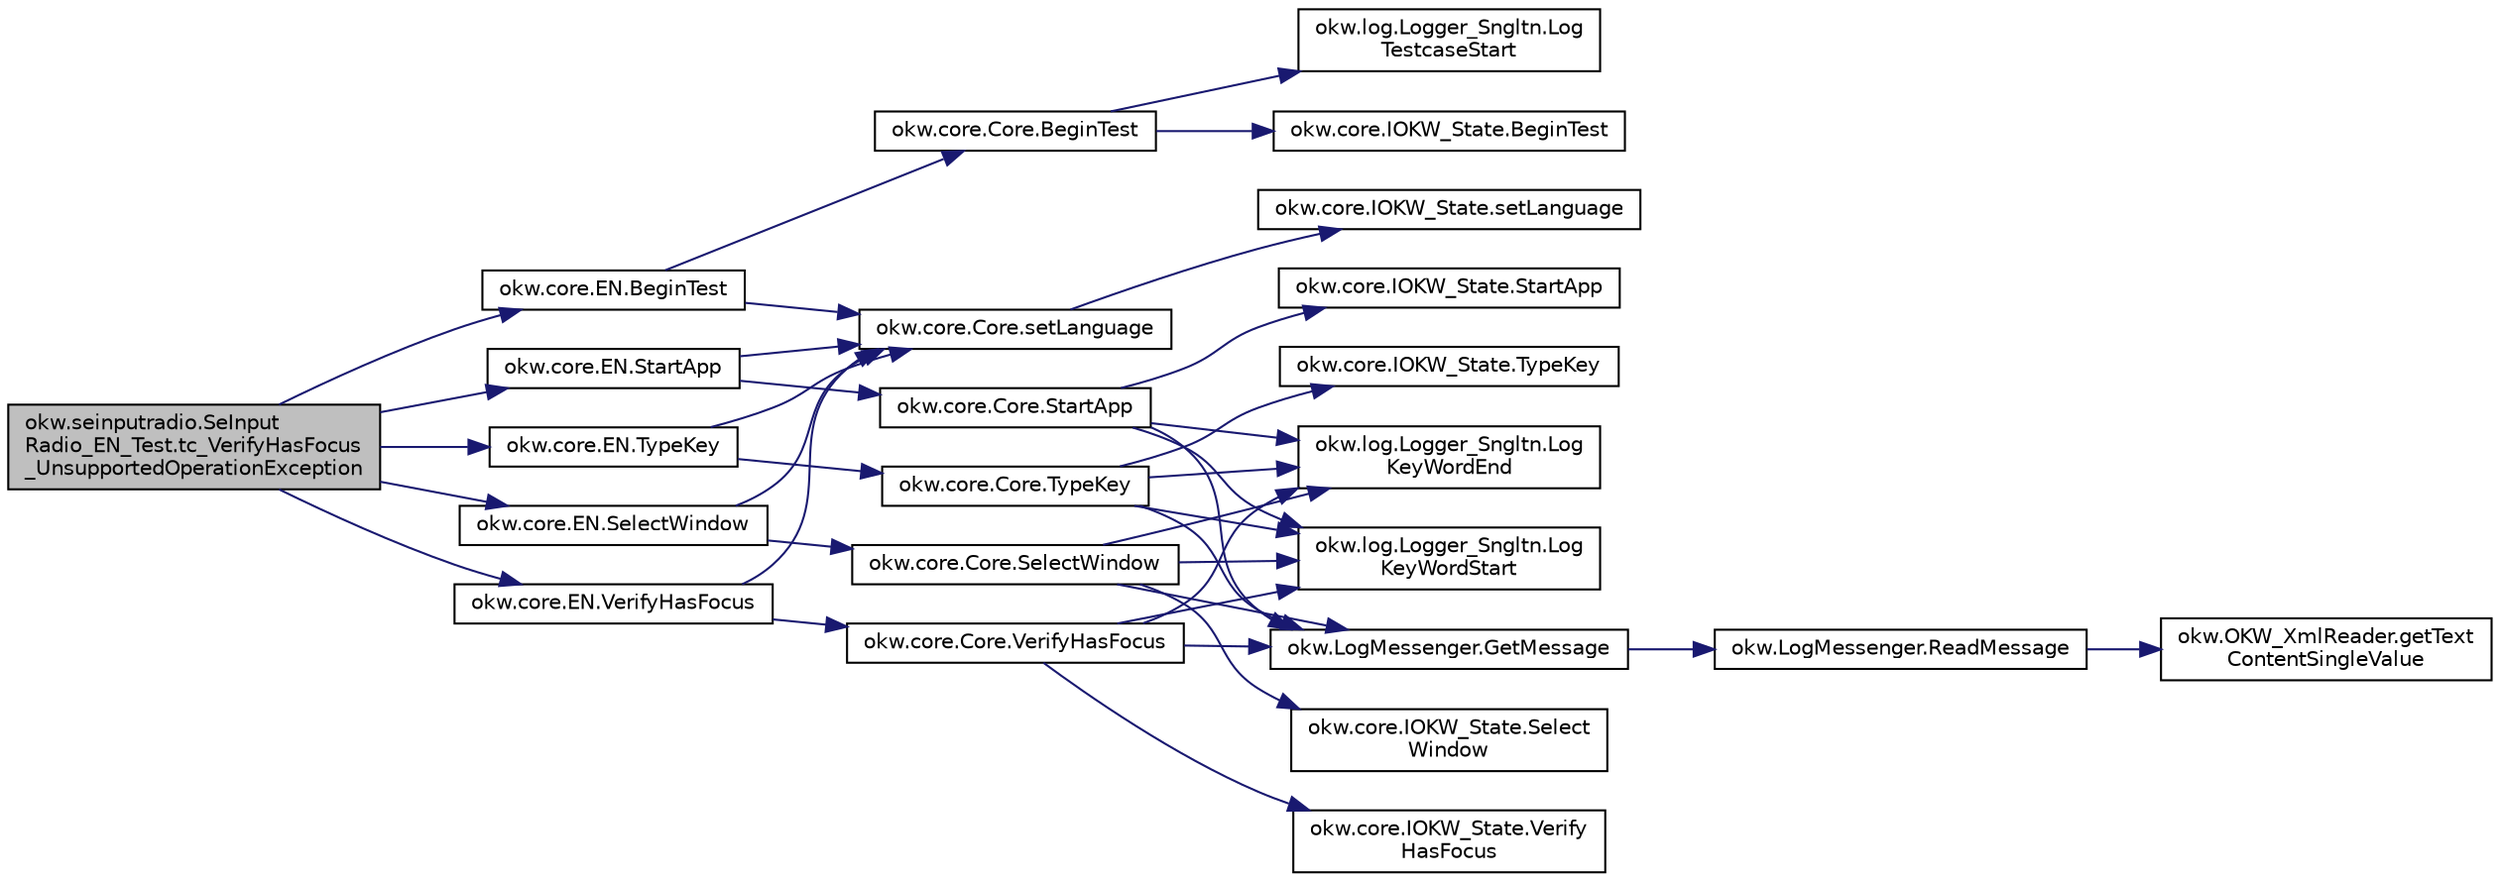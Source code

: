 digraph "okw.seinputradio.SeInputRadio_EN_Test.tc_VerifyHasFocus_UnsupportedOperationException"
{
 // INTERACTIVE_SVG=YES
 // LATEX_PDF_SIZE
  edge [fontname="Helvetica",fontsize="10",labelfontname="Helvetica",labelfontsize="10"];
  node [fontname="Helvetica",fontsize="10",shape=record];
  rankdir="LR";
  Node921 [label="okw.seinputradio.SeInput\lRadio_EN_Test.tc_VerifyHasFocus\l_UnsupportedOperationException",height=0.2,width=0.4,color="black", fillcolor="grey75", style="filled", fontcolor="black",tooltip="Test des Schlüsselwortes SetFocus und VerifyHasFocus für den GUI-Adapter SeInputRadio."];
  Node921 -> Node922 [color="midnightblue",fontsize="10",style="solid",fontname="Helvetica"];
  Node922 [label="okw.core.EN.BeginTest",height=0.2,width=0.4,color="black", fillcolor="white", style="filled",URL="$classokw_1_1core_1_1_e_n.html#aef613b0a3e6bb8a9623984db145cae69",tooltip="Markiert den Anfang eines neuen Testfalls."];
  Node922 -> Node923 [color="midnightblue",fontsize="10",style="solid",fontname="Helvetica"];
  Node923 [label="okw.core.Core.setLanguage",height=0.2,width=0.4,color="black", fillcolor="white", style="filled",URL="$classokw_1_1core_1_1_core.html#ab4e0f723d27cb11c944ec4c82c426100",tooltip="Setzt die Sprache auf den gegebenen wert Language."];
  Node923 -> Node924 [color="midnightblue",fontsize="10",style="solid",fontname="Helvetica"];
  Node924 [label="okw.core.IOKW_State.setLanguage",height=0.2,width=0.4,color="black", fillcolor="white", style="filled",URL="$interfaceokw_1_1core_1_1_i_o_k_w___state.html#a866baa0bde08a47418f54d63bdb56097",tooltip="Interne Methode zum setzen der Sprache für die sprachabhängigen Ausgaben der Dokumentation (Log)."];
  Node922 -> Node925 [color="midnightblue",fontsize="10",style="solid",fontname="Helvetica"];
  Node925 [label="okw.core.Core.BeginTest",height=0.2,width=0.4,color="black", fillcolor="white", style="filled",URL="$classokw_1_1core_1_1_core.html#acfefe92468c9eb9e951846372726c4d8",tooltip="Markiert den Anfang eines neuen Testfalls."];
  Node925 -> Node926 [color="midnightblue",fontsize="10",style="solid",fontname="Helvetica"];
  Node926 [label="okw.log.Logger_Sngltn.Log\lTestcaseStart",height=0.2,width=0.4,color="black", fillcolor="white", style="filled",URL="$classokw_1_1log_1_1_logger___sngltn.html#a60f4ad59db847ae61df928f9920f3deb",tooltip="Ausgabe des Testfalls."];
  Node925 -> Node927 [color="midnightblue",fontsize="10",style="solid",fontname="Helvetica"];
  Node927 [label="okw.core.IOKW_State.BeginTest",height=0.2,width=0.4,color="black", fillcolor="white", style="filled",URL="$interfaceokw_1_1core_1_1_i_o_k_w___state.html#ae5480ddb1fc37eade5d899d335bc4b13",tooltip="Markiert den Anfang eines neuen Testfalls."];
  Node921 -> Node928 [color="midnightblue",fontsize="10",style="solid",fontname="Helvetica"];
  Node928 [label="okw.core.EN.StartApp",height=0.2,width=0.4,color="black", fillcolor="white", style="filled",URL="$classokw_1_1core_1_1_e_n.html#aaa7465ee7f135c724668d8b22dc2219f",tooltip="Startet die gegebene Anwendung."];
  Node928 -> Node923 [color="midnightblue",fontsize="10",style="solid",fontname="Helvetica"];
  Node928 -> Node929 [color="midnightblue",fontsize="10",style="solid",fontname="Helvetica"];
  Node929 [label="okw.core.Core.StartApp",height=0.2,width=0.4,color="black", fillcolor="white", style="filled",URL="$classokw_1_1core_1_1_core.html#ac20a22275b6aea1c4e551dce1fd0c1e9",tooltip="Startet die gegebene Anwendung."];
  Node929 -> Node930 [color="midnightblue",fontsize="10",style="solid",fontname="Helvetica"];
  Node930 [label="okw.log.Logger_Sngltn.Log\lKeyWordStart",height=0.2,width=0.4,color="black", fillcolor="white", style="filled",URL="$classokw_1_1log_1_1_logger___sngltn.html#a70ec25e200e00ecefc544e8fd371d2ef",tooltip="Ausgabe eines Schlüsselwortes."];
  Node929 -> Node931 [color="midnightblue",fontsize="10",style="solid",fontname="Helvetica"];
  Node931 [label="okw.LogMessenger.GetMessage",height=0.2,width=0.4,color="black", fillcolor="white", style="filled",URL="$classokw_1_1_log_messenger.html#af225d1f037d47b3b085175c09d78bdd2",tooltip="Holt die Log-Meldung für MethodeNmae/Textkey ohne weitere Parameter."];
  Node931 -> Node932 [color="midnightblue",fontsize="10",style="solid",fontname="Helvetica"];
  Node932 [label="okw.LogMessenger.ReadMessage",height=0.2,width=0.4,color="black", fillcolor="white", style="filled",URL="$classokw_1_1_log_messenger.html#a530cd6ab82ec82a04206a2e976ec06e3",tooltip="Interne Kernfunktion holt die Log-Meldung mit Platzhaltern aus der XML-Datei."];
  Node932 -> Node933 [color="midnightblue",fontsize="10",style="solid",fontname="Helvetica"];
  Node933 [label="okw.OKW_XmlReader.getText\lContentSingleValue",height=0.2,width=0.4,color="black", fillcolor="white", style="filled",URL="$classokw_1_1_o_k_w___xml_reader.html#ab920b5335a2e1429c14cc5f8e79f39eb",tooltip="Lies den TextContent eines Tag."];
  Node929 -> Node934 [color="midnightblue",fontsize="10",style="solid",fontname="Helvetica"];
  Node934 [label="okw.core.IOKW_State.StartApp",height=0.2,width=0.4,color="black", fillcolor="white", style="filled",URL="$interfaceokw_1_1core_1_1_i_o_k_w___state.html#a0ec9b7c60041061f1b01d85b703a27a8",tooltip="Startet die gegebene Anwendung."];
  Node929 -> Node935 [color="midnightblue",fontsize="10",style="solid",fontname="Helvetica"];
  Node935 [label="okw.log.Logger_Sngltn.Log\lKeyWordEnd",height=0.2,width=0.4,color="black", fillcolor="white", style="filled",URL="$classokw_1_1log_1_1_logger___sngltn.html#aa7d2da98631d21644da70c187f03155e",tooltip="LogKeyWordEnd:"];
  Node921 -> Node936 [color="midnightblue",fontsize="10",style="solid",fontname="Helvetica"];
  Node936 [label="okw.core.EN.TypeKey",height=0.2,width=0.4,color="black", fillcolor="white", style="filled",URL="$classokw_1_1core_1_1_e_n.html#ae24d951e607b9b82af4f3b80e71285b9",tooltip="Tastatureingaben von Daten in das aktive Fensterobjekt."];
  Node936 -> Node923 [color="midnightblue",fontsize="10",style="solid",fontname="Helvetica"];
  Node936 -> Node937 [color="midnightblue",fontsize="10",style="solid",fontname="Helvetica"];
  Node937 [label="okw.core.Core.TypeKey",height=0.2,width=0.4,color="black", fillcolor="white", style="filled",URL="$classokw_1_1core_1_1_core.html#ad09bf3a237b88913dbe9ebc228db1cf3",tooltip="Tastatureingaben von Daten in das aktive Fensterobjekt."];
  Node937 -> Node930 [color="midnightblue",fontsize="10",style="solid",fontname="Helvetica"];
  Node937 -> Node931 [color="midnightblue",fontsize="10",style="solid",fontname="Helvetica"];
  Node937 -> Node938 [color="midnightblue",fontsize="10",style="solid",fontname="Helvetica"];
  Node938 [label="okw.core.IOKW_State.TypeKey",height=0.2,width=0.4,color="black", fillcolor="white", style="filled",URL="$interfaceokw_1_1core_1_1_i_o_k_w___state.html#a0466b45ed636074a1b6cd52de6b5fdd6",tooltip="Tastatureingaben von Daten in das aktive Fensterobjekt."];
  Node937 -> Node935 [color="midnightblue",fontsize="10",style="solid",fontname="Helvetica"];
  Node921 -> Node939 [color="midnightblue",fontsize="10",style="solid",fontname="Helvetica"];
  Node939 [label="okw.core.EN.SelectWindow",height=0.2,width=0.4,color="black", fillcolor="white", style="filled",URL="$classokw_1_1core_1_1_e_n.html#a2b61c2b39a9cfdbdfd25fe0e3d43785b",tooltip="Setzt den Kontext auf das gegebene Fenster."];
  Node939 -> Node923 [color="midnightblue",fontsize="10",style="solid",fontname="Helvetica"];
  Node939 -> Node940 [color="midnightblue",fontsize="10",style="solid",fontname="Helvetica"];
  Node940 [label="okw.core.Core.SelectWindow",height=0.2,width=0.4,color="black", fillcolor="white", style="filled",URL="$classokw_1_1core_1_1_core.html#a6a68660eb5e34965522896e2a5c48314",tooltip="Setzt den Kontext auf das gegebene Fenster."];
  Node940 -> Node930 [color="midnightblue",fontsize="10",style="solid",fontname="Helvetica"];
  Node940 -> Node931 [color="midnightblue",fontsize="10",style="solid",fontname="Helvetica"];
  Node940 -> Node941 [color="midnightblue",fontsize="10",style="solid",fontname="Helvetica"];
  Node941 [label="okw.core.IOKW_State.Select\lWindow",height=0.2,width=0.4,color="black", fillcolor="white", style="filled",URL="$interfaceokw_1_1core_1_1_i_o_k_w___state.html#ad4fc9610ed5b1176590a45b55e6ac7f0",tooltip="Setzt den Kontext auf das gegebene Fenster."];
  Node940 -> Node935 [color="midnightblue",fontsize="10",style="solid",fontname="Helvetica"];
  Node921 -> Node942 [color="midnightblue",fontsize="10",style="solid",fontname="Helvetica"];
  Node942 [label="okw.core.EN.VerifyHasFocus",height=0.2,width=0.4,color="black", fillcolor="white", style="filled",URL="$classokw_1_1core_1_1_e_n.html#a4f454838a66107f968f9d50241180804",tooltip="Vergleicht den Fokus-Zustand des gegebenen Objekts mit dem erwarteten Wert."];
  Node942 -> Node923 [color="midnightblue",fontsize="10",style="solid",fontname="Helvetica"];
  Node942 -> Node943 [color="midnightblue",fontsize="10",style="solid",fontname="Helvetica"];
  Node943 [label="okw.core.Core.VerifyHasFocus",height=0.2,width=0.4,color="black", fillcolor="white", style="filled",URL="$classokw_1_1core_1_1_core.html#ade5d877223a28ce11b57c8b94ab1a2eb",tooltip="Vergleicht den Fokus-Zustand des gegebenen Objekts mit dem erwarteten Wert."];
  Node943 -> Node930 [color="midnightblue",fontsize="10",style="solid",fontname="Helvetica"];
  Node943 -> Node931 [color="midnightblue",fontsize="10",style="solid",fontname="Helvetica"];
  Node943 -> Node944 [color="midnightblue",fontsize="10",style="solid",fontname="Helvetica"];
  Node944 [label="okw.core.IOKW_State.Verify\lHasFocus",height=0.2,width=0.4,color="black", fillcolor="white", style="filled",URL="$interfaceokw_1_1core_1_1_i_o_k_w___state.html#a40877cd2c0183c22aa695cf4973ce37c",tooltip="Vergleicht den Fokus-Zustand des gegebenen Objekts mit dem erwarteten Wert."];
  Node943 -> Node935 [color="midnightblue",fontsize="10",style="solid",fontname="Helvetica"];
}
